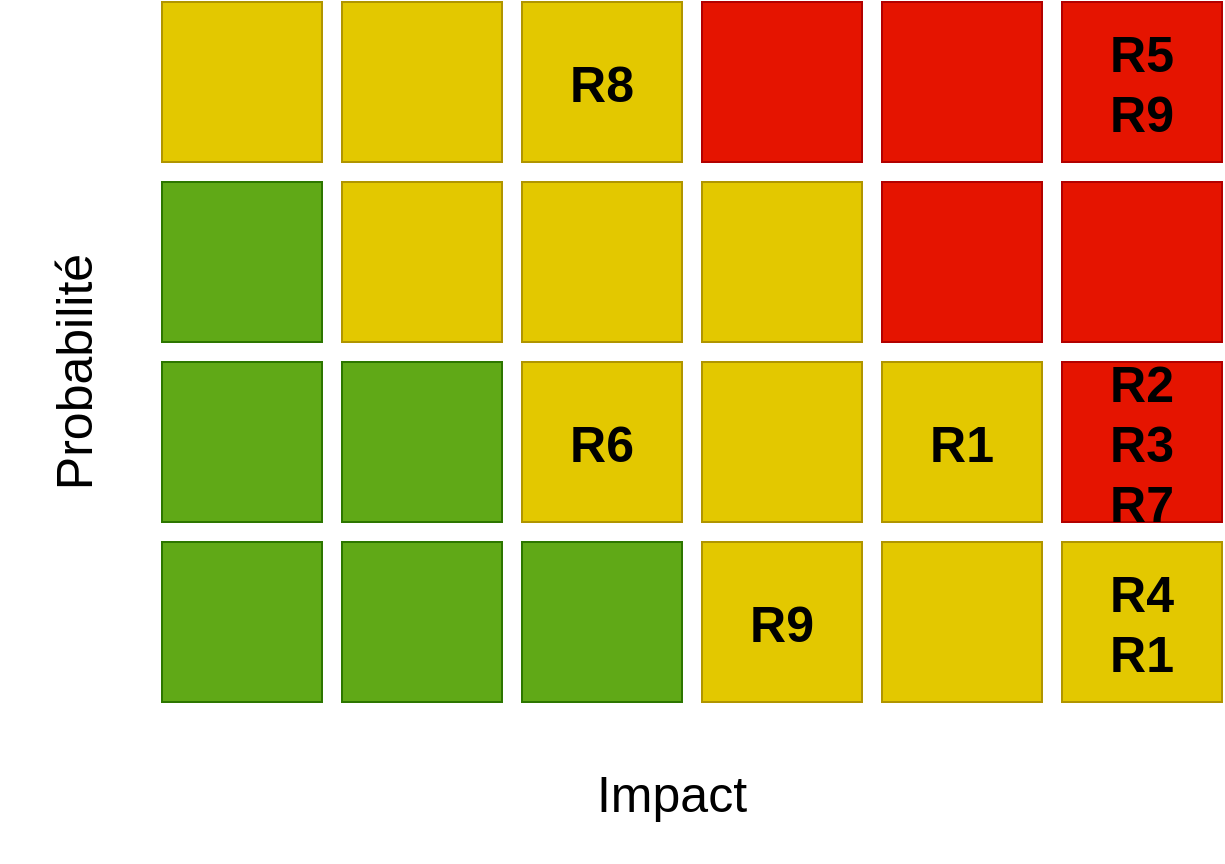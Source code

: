 <mxfile>
    <diagram id="mph6prPXKgcVzb7lsd9D" name="Page-1">
        <mxGraphModel dx="562" dy="926" grid="1" gridSize="10" guides="1" tooltips="1" connect="1" arrows="1" fold="1" page="1" pageScale="1" pageWidth="850" pageHeight="1100" math="0" shadow="0">
            <root>
                <mxCell id="0"/>
                <mxCell id="1" parent="0"/>
                <mxCell id="3" value="" style="whiteSpace=wrap;html=1;aspect=fixed;fillColor=#e3c800;fontColor=#000000;strokeColor=#B09500;fontStyle=1;fontSize=25;" parent="1" vertex="1">
                    <mxGeometry x="210" y="360" width="80" height="80" as="geometry"/>
                </mxCell>
                <mxCell id="4" value="R8" style="whiteSpace=wrap;html=1;aspect=fixed;fillColor=#e3c800;fontColor=#000000;strokeColor=#B09500;fontStyle=1;fontSize=25;" parent="1" vertex="1">
                    <mxGeometry x="300" y="360" width="80" height="80" as="geometry"/>
                </mxCell>
                <mxCell id="5" value="" style="whiteSpace=wrap;html=1;aspect=fixed;fillColor=#e51400;fontColor=#ffffff;strokeColor=#B20000;fontStyle=1;fontSize=25;" parent="1" vertex="1">
                    <mxGeometry x="390" y="360" width="80" height="80" as="geometry"/>
                </mxCell>
                <mxCell id="6" value="" style="whiteSpace=wrap;html=1;aspect=fixed;fillColor=#e51400;fontColor=#ffffff;strokeColor=#B20000;fontStyle=1;fontSize=25;" parent="1" vertex="1">
                    <mxGeometry x="480" y="360" width="80" height="80" as="geometry"/>
                </mxCell>
                <mxCell id="7" value="&lt;span style=&quot;color: rgb(0, 0, 0);&quot;&gt;R5&lt;br&gt;R9&lt;br&gt;&lt;/span&gt;" style="whiteSpace=wrap;html=1;aspect=fixed;fillColor=#e51400;fontColor=#ffffff;strokeColor=#B20000;fontStyle=1;fontSize=25;" parent="1" vertex="1">
                    <mxGeometry x="570" y="360" width="80" height="80" as="geometry"/>
                </mxCell>
                <mxCell id="8" value="" style="whiteSpace=wrap;html=1;aspect=fixed;fillColor=#e3c800;fontColor=#000000;strokeColor=#B09500;fontStyle=1;fontSize=25;" parent="1" vertex="1">
                    <mxGeometry x="120" y="360" width="80" height="80" as="geometry"/>
                </mxCell>
                <mxCell id="9" value="" style="whiteSpace=wrap;html=1;aspect=fixed;fillColor=#e3c800;fontColor=#000000;strokeColor=#B09500;fontStyle=1;fontSize=25;" parent="1" vertex="1">
                    <mxGeometry x="210" y="450" width="80" height="80" as="geometry"/>
                </mxCell>
                <mxCell id="10" value="" style="whiteSpace=wrap;html=1;aspect=fixed;fillColor=#e3c800;fontColor=#000000;strokeColor=#B09500;fontStyle=1;fontSize=25;" parent="1" vertex="1">
                    <mxGeometry x="300" y="450" width="80" height="80" as="geometry"/>
                </mxCell>
                <mxCell id="11" value="" style="whiteSpace=wrap;html=1;aspect=fixed;fillColor=#e3c800;fontColor=#000000;strokeColor=#B09500;fontStyle=1;fontSize=25;" parent="1" vertex="1">
                    <mxGeometry x="390" y="450" width="80" height="80" as="geometry"/>
                </mxCell>
                <mxCell id="12" value="" style="whiteSpace=wrap;html=1;aspect=fixed;fillColor=#e51400;fontColor=#ffffff;strokeColor=#B20000;fontStyle=1;fontSize=25;" parent="1" vertex="1">
                    <mxGeometry x="480" y="450" width="80" height="80" as="geometry"/>
                </mxCell>
                <mxCell id="13" value="" style="whiteSpace=wrap;html=1;aspect=fixed;fillColor=#e51400;fontColor=#ffffff;strokeColor=#B20000;fontStyle=1;fontSize=25;" parent="1" vertex="1">
                    <mxGeometry x="570" y="450" width="80" height="80" as="geometry"/>
                </mxCell>
                <mxCell id="14" value="" style="whiteSpace=wrap;html=1;aspect=fixed;fillColor=#60a917;fontColor=#ffffff;strokeColor=#2D7600;fontStyle=1;fontSize=25;" parent="1" vertex="1">
                    <mxGeometry x="120" y="450" width="80" height="80" as="geometry"/>
                </mxCell>
                <mxCell id="21" value="" style="whiteSpace=wrap;html=1;aspect=fixed;fillColor=#60a917;fontColor=#ffffff;strokeColor=#2D7600;fontStyle=1;fontSize=25;" parent="1" vertex="1">
                    <mxGeometry x="210" y="540" width="80" height="80" as="geometry"/>
                </mxCell>
                <mxCell id="22" value="R6" style="whiteSpace=wrap;html=1;aspect=fixed;fillColor=#e3c800;fontColor=#000000;strokeColor=#B09500;fontStyle=1;fontSize=25;" parent="1" vertex="1">
                    <mxGeometry x="300" y="540" width="80" height="80" as="geometry"/>
                </mxCell>
                <mxCell id="23" value="" style="whiteSpace=wrap;html=1;aspect=fixed;fillColor=#e3c800;fontColor=#000000;strokeColor=#B09500;fontStyle=1;fontSize=25;" parent="1" vertex="1">
                    <mxGeometry x="390" y="540" width="80" height="80" as="geometry"/>
                </mxCell>
                <mxCell id="24" value="R1" style="whiteSpace=wrap;html=1;aspect=fixed;fillColor=#e3c800;fontColor=#000000;strokeColor=#B09500;fontStyle=1;fontSize=25;" parent="1" vertex="1">
                    <mxGeometry x="480" y="540" width="80" height="80" as="geometry"/>
                </mxCell>
                <mxCell id="25" value="&lt;span style=&quot;color: rgb(0, 0, 0);&quot;&gt;R2&lt;br&gt;&lt;/span&gt;&lt;span style=&quot;color: rgb(0, 0, 0);&quot;&gt;R3&lt;br&gt;R7&lt;br&gt;&lt;/span&gt;" style="whiteSpace=wrap;html=1;aspect=fixed;fillColor=#e51400;fontColor=#ffffff;strokeColor=#B20000;fontStyle=1;fontSize=25;" parent="1" vertex="1">
                    <mxGeometry x="570" y="540" width="80" height="80" as="geometry"/>
                </mxCell>
                <mxCell id="26" value="" style="whiteSpace=wrap;html=1;aspect=fixed;fillColor=#60a917;fontColor=#ffffff;strokeColor=#2D7600;fontStyle=1;fontSize=25;" parent="1" vertex="1">
                    <mxGeometry x="120" y="540" width="80" height="80" as="geometry"/>
                </mxCell>
                <mxCell id="27" value="" style="whiteSpace=wrap;html=1;aspect=fixed;fillColor=#60a917;fontColor=#ffffff;strokeColor=#2D7600;fontStyle=1;fontSize=25;" parent="1" vertex="1">
                    <mxGeometry x="210" y="630" width="80" height="80" as="geometry"/>
                </mxCell>
                <mxCell id="28" value="" style="whiteSpace=wrap;html=1;aspect=fixed;fillColor=#60a917;fontColor=#ffffff;strokeColor=#2D7600;fontStyle=1;fontSize=25;" parent="1" vertex="1">
                    <mxGeometry x="300" y="630" width="80" height="80" as="geometry"/>
                </mxCell>
                <mxCell id="29" value="R9" style="whiteSpace=wrap;html=1;aspect=fixed;fillColor=#e3c800;fontColor=#000000;strokeColor=#B09500;fontStyle=1;fontSize=25;" parent="1" vertex="1">
                    <mxGeometry x="390" y="630" width="80" height="80" as="geometry"/>
                </mxCell>
                <mxCell id="30" value="" style="whiteSpace=wrap;html=1;aspect=fixed;fillColor=#e3c800;fontColor=#000000;strokeColor=#B09500;fontStyle=1;fontSize=25;" parent="1" vertex="1">
                    <mxGeometry x="480" y="630" width="80" height="80" as="geometry"/>
                </mxCell>
                <mxCell id="31" value="R4&lt;br&gt;R1" style="whiteSpace=wrap;html=1;aspect=fixed;fillColor=#e3c800;fontColor=#000000;strokeColor=#B09500;fontStyle=1;fontSize=25;" parent="1" vertex="1">
                    <mxGeometry x="570" y="630" width="80" height="80" as="geometry"/>
                </mxCell>
                <mxCell id="32" value="" style="whiteSpace=wrap;html=1;aspect=fixed;fillColor=#60a917;fontColor=#ffffff;strokeColor=#2D7600;fontStyle=1;fontSize=25;" parent="1" vertex="1">
                    <mxGeometry x="120" y="630" width="80" height="80" as="geometry"/>
                </mxCell>
                <mxCell id="33" value="&lt;font style=&quot;font-size: 25px;&quot;&gt;Probabilité&lt;/font&gt;" style="text;html=1;strokeColor=none;fillColor=none;align=center;verticalAlign=middle;whiteSpace=wrap;rounded=0;rotation=-90;" parent="1" vertex="1">
                    <mxGeometry y="510" width="150" height="70" as="geometry"/>
                </mxCell>
                <mxCell id="34" value="&lt;font style=&quot;font-size: 25px;&quot;&gt;Impact&lt;/font&gt;" style="text;html=1;strokeColor=none;fillColor=none;align=center;verticalAlign=middle;whiteSpace=wrap;rounded=0;rotation=0;" parent="1" vertex="1">
                    <mxGeometry x="300" y="720" width="150" height="70" as="geometry"/>
                </mxCell>
            </root>
        </mxGraphModel>
    </diagram>
</mxfile>